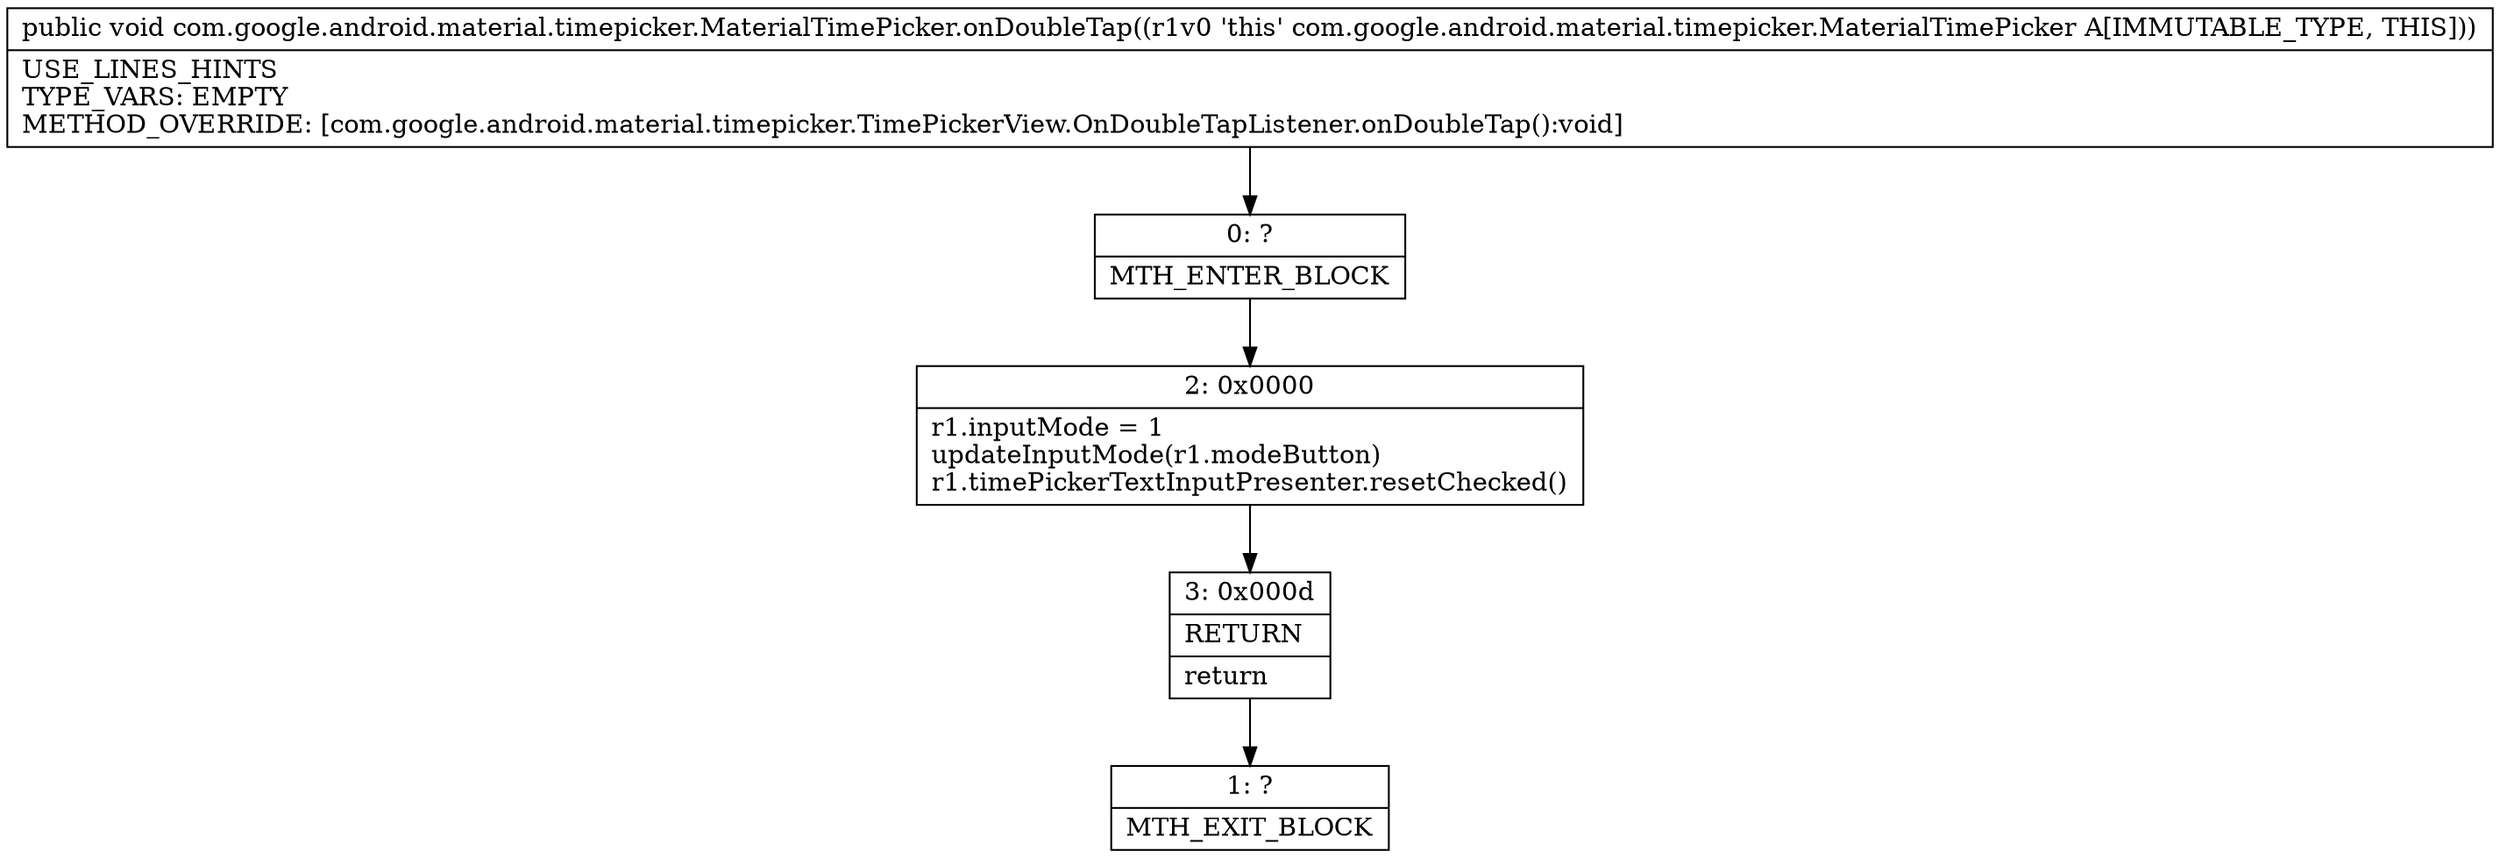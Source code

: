 digraph "CFG forcom.google.android.material.timepicker.MaterialTimePicker.onDoubleTap()V" {
Node_0 [shape=record,label="{0\:\ ?|MTH_ENTER_BLOCK\l}"];
Node_2 [shape=record,label="{2\:\ 0x0000|r1.inputMode = 1\lupdateInputMode(r1.modeButton)\lr1.timePickerTextInputPresenter.resetChecked()\l}"];
Node_3 [shape=record,label="{3\:\ 0x000d|RETURN\l|return\l}"];
Node_1 [shape=record,label="{1\:\ ?|MTH_EXIT_BLOCK\l}"];
MethodNode[shape=record,label="{public void com.google.android.material.timepicker.MaterialTimePicker.onDoubleTap((r1v0 'this' com.google.android.material.timepicker.MaterialTimePicker A[IMMUTABLE_TYPE, THIS]))  | USE_LINES_HINTS\lTYPE_VARS: EMPTY\lMETHOD_OVERRIDE: [com.google.android.material.timepicker.TimePickerView.OnDoubleTapListener.onDoubleTap():void]\l}"];
MethodNode -> Node_0;Node_0 -> Node_2;
Node_2 -> Node_3;
Node_3 -> Node_1;
}

